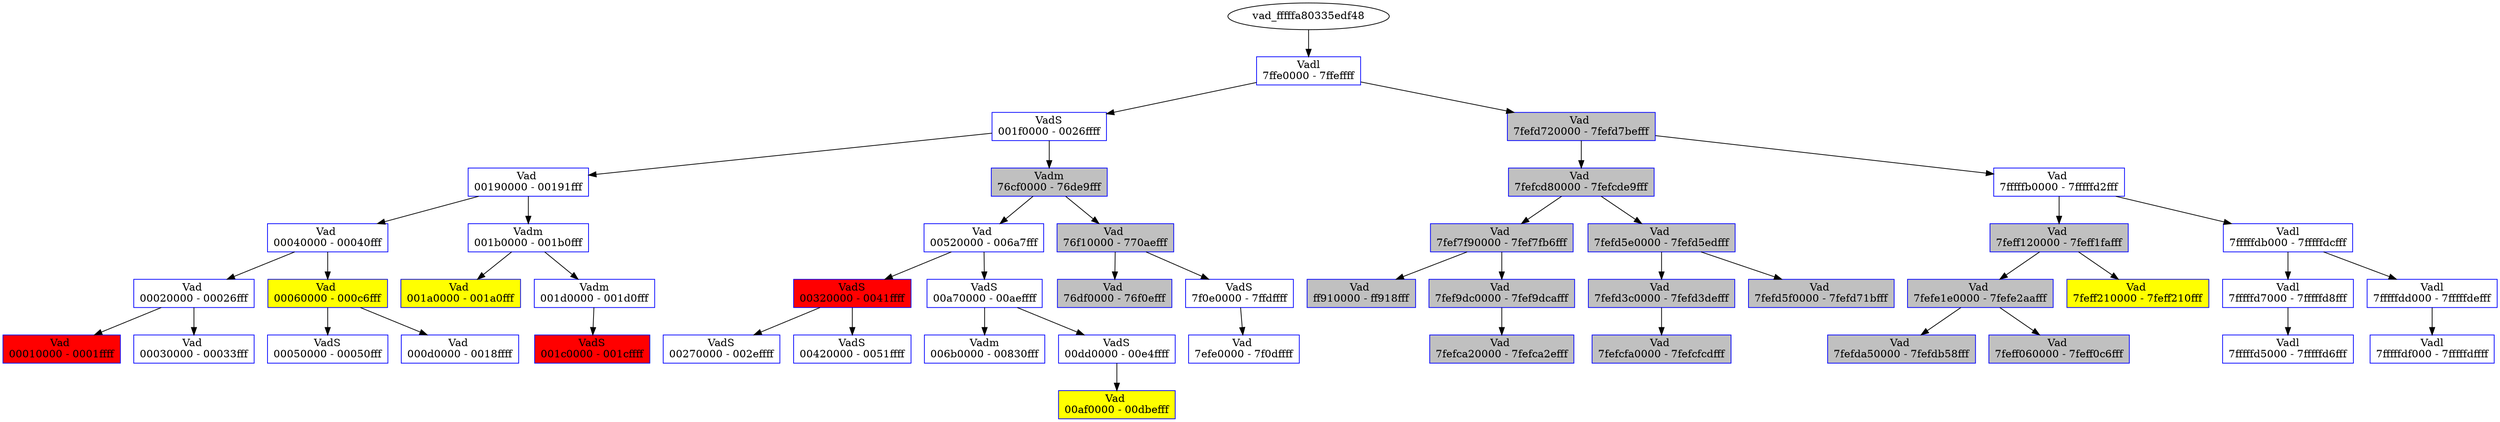 /* Pid:   1636 */
digraph processtree {
graph [rankdir = "TB"];
vad_fffffa80335edf48 -> vad_fffffa803366b430
vad_fffffa803366b430 [label = "{ Vadl\n7ffe0000 - 7ffeffff }"shape = "record" color = "blue" style = "filled" fillcolor = "white"];
vad_fffffa803366b430 -> vad_fffffa8033613f30
vad_fffffa8033613f30 [label = "{ VadS\n001f0000 - 0026ffff }"shape = "record" color = "blue" style = "filled" fillcolor = "white"];
vad_fffffa8033613f30 -> vad_fffffa8033682b80
vad_fffffa8033682b80 [label = "{ Vad \n00190000 - 00191fff }"shape = "record" color = "blue" style = "filled" fillcolor = "white"];
vad_fffffa8033682b80 -> vad_fffffa80335ed150
vad_fffffa80335ed150 [label = "{ Vad \n00040000 - 00040fff }"shape = "record" color = "blue" style = "filled" fillcolor = "white"];
vad_fffffa80335ed150 -> vad_fffffa8033682c10
vad_fffffa8033682c10 [label = "{ Vad \n00020000 - 00026fff }"shape = "record" color = "blue" style = "filled" fillcolor = "white"];
vad_fffffa8033682c10 -> vad_fffffa80335ec870
vad_fffffa80335ec870 [label = "{ Vad \n00010000 - 0001ffff }"shape = "record" color = "blue" style = "filled" fillcolor = "red"];
vad_fffffa8033682c10 -> vad_fffffa803366a010
vad_fffffa803366a010 [label = "{ Vad \n00030000 - 00033fff }"shape = "record" color = "blue" style = "filled" fillcolor = "white"];
vad_fffffa80335ed150 -> vad_fffffa80335ec4b0
vad_fffffa80335ec4b0 [label = "{ Vad \n00060000 - 000c6fff }"shape = "record" color = "blue" style = "filled" fillcolor = "yellow"];
vad_fffffa80335ec4b0 -> vad_fffffa80336c1760
vad_fffffa80336c1760 [label = "{ VadS\n00050000 - 00050fff }"shape = "record" color = "blue" style = "filled" fillcolor = "white"];
vad_fffffa80335ec4b0 -> vad_fffffa8033681cb0
vad_fffffa8033681cb0 [label = "{ Vad \n000d0000 - 0018ffff }"shape = "record" color = "blue" style = "filled" fillcolor = "white"];
vad_fffffa8033682b80 -> vad_fffffa8033682990
vad_fffffa8033682990 [label = "{ Vadm\n001b0000 - 001b0fff }"shape = "record" color = "blue" style = "filled" fillcolor = "white"];
vad_fffffa8033682990 -> vad_fffffa80336820a0
vad_fffffa80336820a0 [label = "{ Vad \n001a0000 - 001a0fff }"shape = "record" color = "blue" style = "filled" fillcolor = "yellow"];
vad_fffffa8033682990 -> vad_fffffa8033683da0
vad_fffffa8033683da0 [label = "{ Vadm\n001d0000 - 001d0fff }"shape = "record" color = "blue" style = "filled" fillcolor = "white"];
vad_fffffa8033683da0 -> vad_fffffa80332c2820
vad_fffffa80332c2820 [label = "{ VadS\n001c0000 - 001cffff }"shape = "record" color = "blue" style = "filled" fillcolor = "red"];
vad_fffffa8033613f30 -> vad_fffffa8033682170
vad_fffffa8033682170 [label = "{ Vadm\n76cf0000 - 76de9fff }"shape = "record" color = "blue" style = "filled" fillcolor = "gray"];
vad_fffffa8033682170 -> vad_fffffa8033669ad0
vad_fffffa8033669ad0 [label = "{ Vad \n00520000 - 006a7fff }"shape = "record" color = "blue" style = "filled" fillcolor = "white"];
vad_fffffa8033669ad0 -> vad_fffffa803356b220
vad_fffffa803356b220 [label = "{ VadS\n00320000 - 0041ffff }"shape = "record" color = "blue" style = "filled" fillcolor = "red"];
vad_fffffa803356b220 -> vad_fffffa8033614e10
vad_fffffa8033614e10 [label = "{ VadS\n00270000 - 002effff }"shape = "record" color = "blue" style = "filled" fillcolor = "white"];
vad_fffffa803356b220 -> vad_fffffa803350c460
vad_fffffa803350c460 [label = "{ VadS\n00420000 - 0051ffff }"shape = "record" color = "blue" style = "filled" fillcolor = "white"];
vad_fffffa8033669ad0 -> vad_fffffa803350d530
vad_fffffa803350d530 [label = "{ VadS\n00a70000 - 00aeffff }"shape = "record" color = "blue" style = "filled" fillcolor = "white"];
vad_fffffa803350d530 -> vad_fffffa8033669ee0
vad_fffffa8033669ee0 [label = "{ Vadm\n006b0000 - 00830fff }"shape = "record" color = "blue" style = "filled" fillcolor = "white"];
vad_fffffa803350d530 -> vad_fffffa8032543c70
vad_fffffa8032543c70 [label = "{ VadS\n00dd0000 - 00e4ffff }"shape = "record" color = "blue" style = "filled" fillcolor = "white"];
vad_fffffa8032543c70 -> vad_fffffa8033685c40
vad_fffffa8033685c40 [label = "{ Vad \n00af0000 - 00dbefff }"shape = "record" color = "blue" style = "filled" fillcolor = "yellow"];
vad_fffffa8033682170 -> vad_fffffa803366b3a0
vad_fffffa803366b3a0 [label = "{ Vad \n76f10000 - 770aefff }"shape = "record" color = "blue" style = "filled" fillcolor = "gray"];
vad_fffffa803366b3a0 -> vad_fffffa803366a840
vad_fffffa803366a840 [label = "{ Vad \n76df0000 - 76f0efff }"shape = "record" color = "blue" style = "filled" fillcolor = "gray"];
vad_fffffa803366b3a0 -> vad_fffffa8033252d20
vad_fffffa8033252d20 [label = "{ VadS\n7f0e0000 - 7ffdffff }"shape = "record" color = "blue" style = "filled" fillcolor = "white"];
vad_fffffa8033252d20 -> vad_fffffa80335ec540
vad_fffffa80335ec540 [label = "{ Vad \n7efe0000 - 7f0dffff }"shape = "record" color = "blue" style = "filled" fillcolor = "white"];
vad_fffffa803366b430 -> vad_fffffa803366a570
vad_fffffa803366a570 [label = "{ Vad \n7fefd720000 - 7fefd7befff }"shape = "record" color = "blue" style = "filled" fillcolor = "gray"];
vad_fffffa803366a570 -> vad_fffffa80335ed1e0
vad_fffffa80335ed1e0 [label = "{ Vad \n7fefcd80000 - 7fefcde9fff }"shape = "record" color = "blue" style = "filled" fillcolor = "gray"];
vad_fffffa80335ed1e0 -> vad_fffffa80335ecc00
vad_fffffa80335ecc00 [label = "{ Vad \n7fef7f90000 - 7fef7fb6fff }"shape = "record" color = "blue" style = "filled" fillcolor = "gray"];
vad_fffffa80335ecc00 -> vad_fffffa8032700b00
vad_fffffa8032700b00 [label = "{ Vad \nff910000 - ff918fff }"shape = "record" color = "blue" style = "filled" fillcolor = "gray"];
vad_fffffa80335ecc00 -> vad_fffffa8033682900
vad_fffffa8033682900 [label = "{ Vad \n7fef9dc0000 - 7fef9dcafff }"shape = "record" color = "blue" style = "filled" fillcolor = "gray"];
vad_fffffa8033682900 -> vad_fffffa8033684220
vad_fffffa8033684220 [label = "{ Vad \n7fefca20000 - 7fefca2efff }"shape = "record" color = "blue" style = "filled" fillcolor = "gray"];
vad_fffffa80335ed1e0 -> vad_fffffa8033682010
vad_fffffa8033682010 [label = "{ Vad \n7fefd5e0000 - 7fefd5edfff }"shape = "record" color = "blue" style = "filled" fillcolor = "gray"];
vad_fffffa8033682010 -> vad_fffffa80335ec420
vad_fffffa80335ec420 [label = "{ Vad \n7fefd3c0000 - 7fefd3defff }"shape = "record" color = "blue" style = "filled" fillcolor = "gray"];
vad_fffffa80335ec420 -> vad_fffffa8033683270
vad_fffffa8033683270 [label = "{ Vad \n7fefcfa0000 - 7fefcfcdfff }"shape = "record" color = "blue" style = "filled" fillcolor = "gray"];
vad_fffffa8033682010 -> vad_fffffa803366cf80
vad_fffffa803366cf80 [label = "{ Vad \n7fefd5f0000 - 7fefd71bfff }"shape = "record" color = "blue" style = "filled" fillcolor = "gray"];
vad_fffffa803366a570 -> vad_fffffa803366b310
vad_fffffa803366b310 [label = "{ Vad \n7fffffb0000 - 7fffffd2fff }"shape = "record" color = "blue" style = "filled" fillcolor = "white"];
vad_fffffa803366b310 -> vad_fffffa803366a600
vad_fffffa803366a600 [label = "{ Vad \n7feff120000 - 7feff1fafff }"shape = "record" color = "blue" style = "filled" fillcolor = "gray"];
vad_fffffa803366a600 -> vad_fffffa8033682e00
vad_fffffa8033682e00 [label = "{ Vad \n7fefe1e0000 - 7fefe2aafff }"shape = "record" color = "blue" style = "filled" fillcolor = "gray"];
vad_fffffa8033682e00 -> vad_fffffa8033669b80
vad_fffffa8033669b80 [label = "{ Vad \n7fefda50000 - 7fefdb58fff }"shape = "record" color = "blue" style = "filled" fillcolor = "gray"];
vad_fffffa8033682e00 -> vad_fffffa8033681570
vad_fffffa8033681570 [label = "{ Vad \n7feff060000 - 7feff0c6fff }"shape = "record" color = "blue" style = "filled" fillcolor = "gray"];
vad_fffffa803366a600 -> vad_fffffa80335eda20
vad_fffffa80335eda20 [label = "{ Vad \n7feff210000 - 7feff210fff }"shape = "record" color = "blue" style = "filled" fillcolor = "yellow"];
vad_fffffa803366b310 -> vad_fffffa803131fd70
vad_fffffa803131fd70 [label = "{ Vadl\n7fffffdb000 - 7fffffdcfff }"shape = "record" color = "blue" style = "filled" fillcolor = "white"];
vad_fffffa803131fd70 -> vad_fffffa8033684340
vad_fffffa8033684340 [label = "{ Vadl\n7fffffd7000 - 7fffffd8fff }"shape = "record" color = "blue" style = "filled" fillcolor = "white"];
vad_fffffa8033684340 -> vad_fffffa80338728a0
vad_fffffa80338728a0 [label = "{ Vadl\n7fffffd5000 - 7fffffd6fff }"shape = "record" color = "blue" style = "filled" fillcolor = "white"];
vad_fffffa803131fd70 -> vad_fffffa80335ed470
vad_fffffa80335ed470 [label = "{ Vadl\n7fffffdd000 - 7fffffdefff }"shape = "record" color = "blue" style = "filled" fillcolor = "white"];
vad_fffffa80335ed470 -> vad_fffffa803366b270
vad_fffffa803366b270 [label = "{ Vadl\n7fffffdf000 - 7fffffdffff }"shape = "record" color = "blue" style = "filled" fillcolor = "white"];
}
